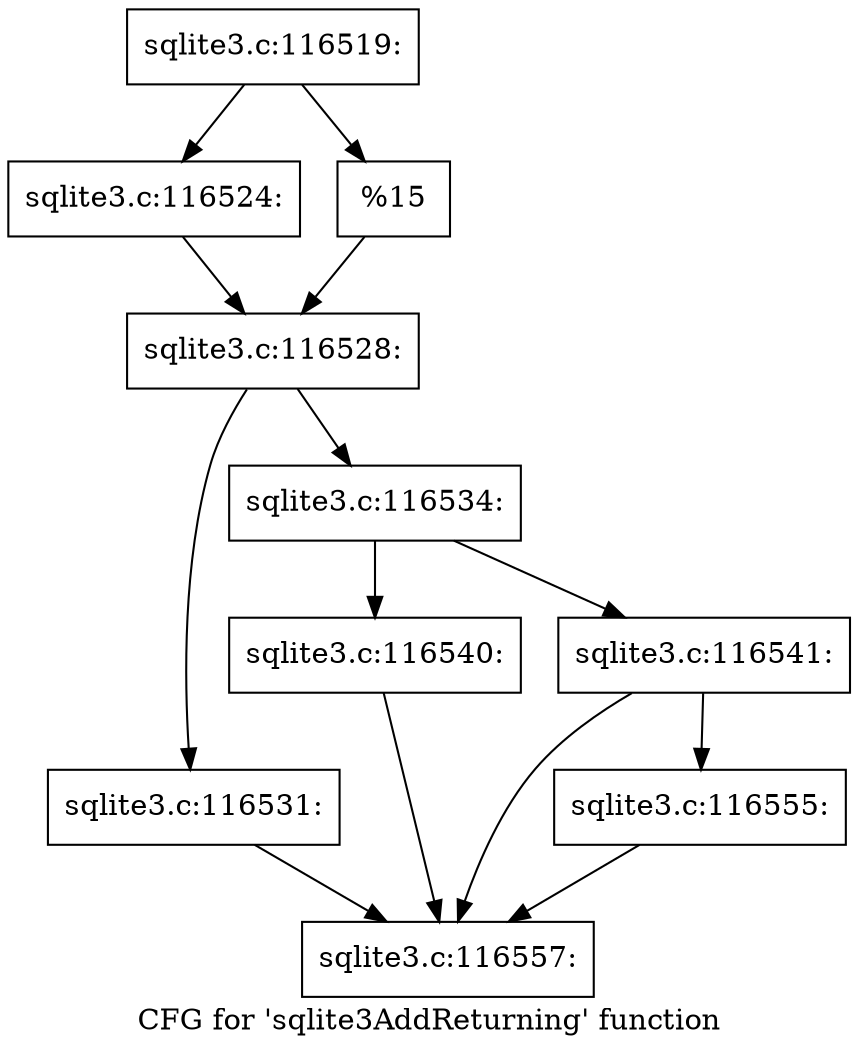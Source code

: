 digraph "CFG for 'sqlite3AddReturning' function" {
	label="CFG for 'sqlite3AddReturning' function";

	Node0x55c0f9e69090 [shape=record,label="{sqlite3.c:116519:}"];
	Node0x55c0f9e69090 -> Node0x55c0f9e6b2e0;
	Node0x55c0f9e69090 -> Node0x55c0f9e6b380;
	Node0x55c0f9e6b2e0 [shape=record,label="{sqlite3.c:116524:}"];
	Node0x55c0f9e6b2e0 -> Node0x55c0f9e6b330;
	Node0x55c0f9e6b380 [shape=record,label="{%15}"];
	Node0x55c0f9e6b380 -> Node0x55c0f9e6b330;
	Node0x55c0f9e6b330 [shape=record,label="{sqlite3.c:116528:}"];
	Node0x55c0f9e6b330 -> Node0x55c0f9e6c3a0;
	Node0x55c0f9e6b330 -> Node0x55c0f9e6c3f0;
	Node0x55c0f9e6c3a0 [shape=record,label="{sqlite3.c:116531:}"];
	Node0x55c0f9e6c3a0 -> Node0x55c0f9e71490;
	Node0x55c0f9e6c3f0 [shape=record,label="{sqlite3.c:116534:}"];
	Node0x55c0f9e6c3f0 -> Node0x55c0f60c74d0;
	Node0x55c0f9e6c3f0 -> Node0x55c0f9e6dc10;
	Node0x55c0f60c74d0 [shape=record,label="{sqlite3.c:116540:}"];
	Node0x55c0f60c74d0 -> Node0x55c0f9e71490;
	Node0x55c0f9e6dc10 [shape=record,label="{sqlite3.c:116541:}"];
	Node0x55c0f9e6dc10 -> Node0x55c0f9e71440;
	Node0x55c0f9e6dc10 -> Node0x55c0f9e71490;
	Node0x55c0f9e71440 [shape=record,label="{sqlite3.c:116555:}"];
	Node0x55c0f9e71440 -> Node0x55c0f9e71490;
	Node0x55c0f9e71490 [shape=record,label="{sqlite3.c:116557:}"];
}
